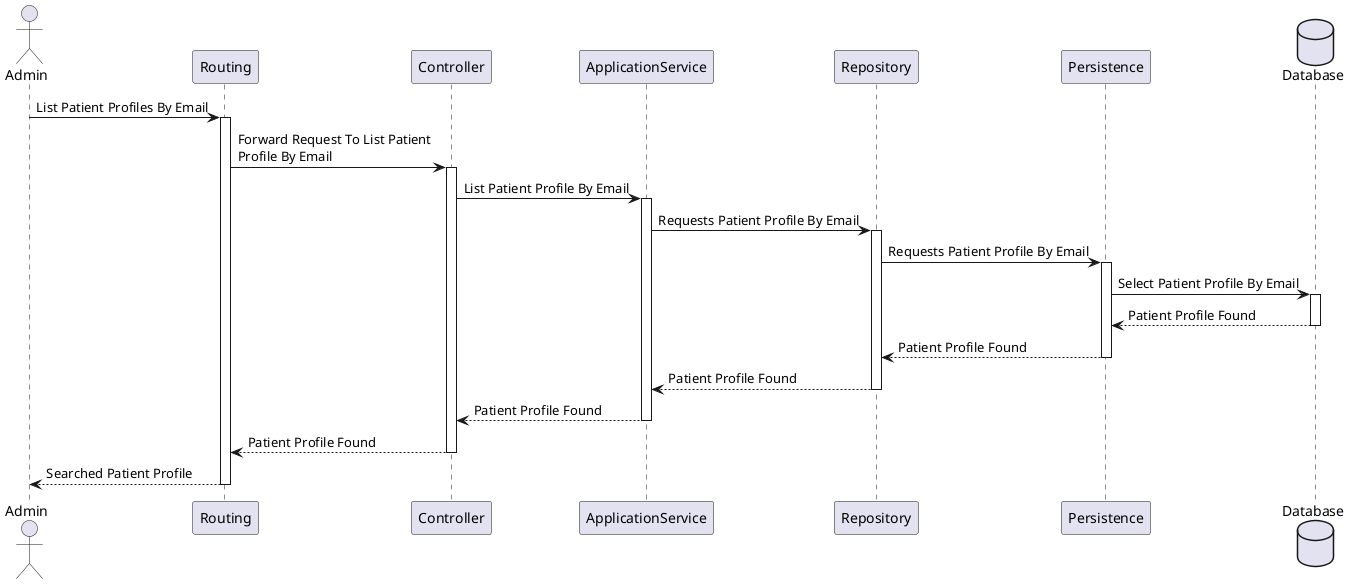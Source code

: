﻿@startuml
actor Admin
participant Routing
participant Controller
participant ApplicationService
participant Repository
participant Persistence
database Database

Admin -> Routing : List Patient Profiles By Email
activate Routing

Routing -> Controller : Forward Request To List Patient \nProfile By Email
activate Controller

Controller -> ApplicationService : List Patient Profile By Email
activate ApplicationService

ApplicationService -> Repository : Requests Patient Profile By Email
activate Repository

Repository -> Persistence : Requests Patient Profile By Email
activate Persistence

Persistence -> Database : Select Patient Profile By Email
activate Database

Database --> Persistence : Patient Profile Found
deactivate Database

Persistence --> Repository : Patient Profile Found
deactivate Persistence

Repository --> ApplicationService : Patient Profile Found
deactivate Repository

ApplicationService --> Controller : Patient Profile Found
deactivate ApplicationService

Controller --> Routing : Patient Profile Found
deactivate Controller

Routing --> Admin : Searched Patient Profile
deactivate Routing
@enduml
